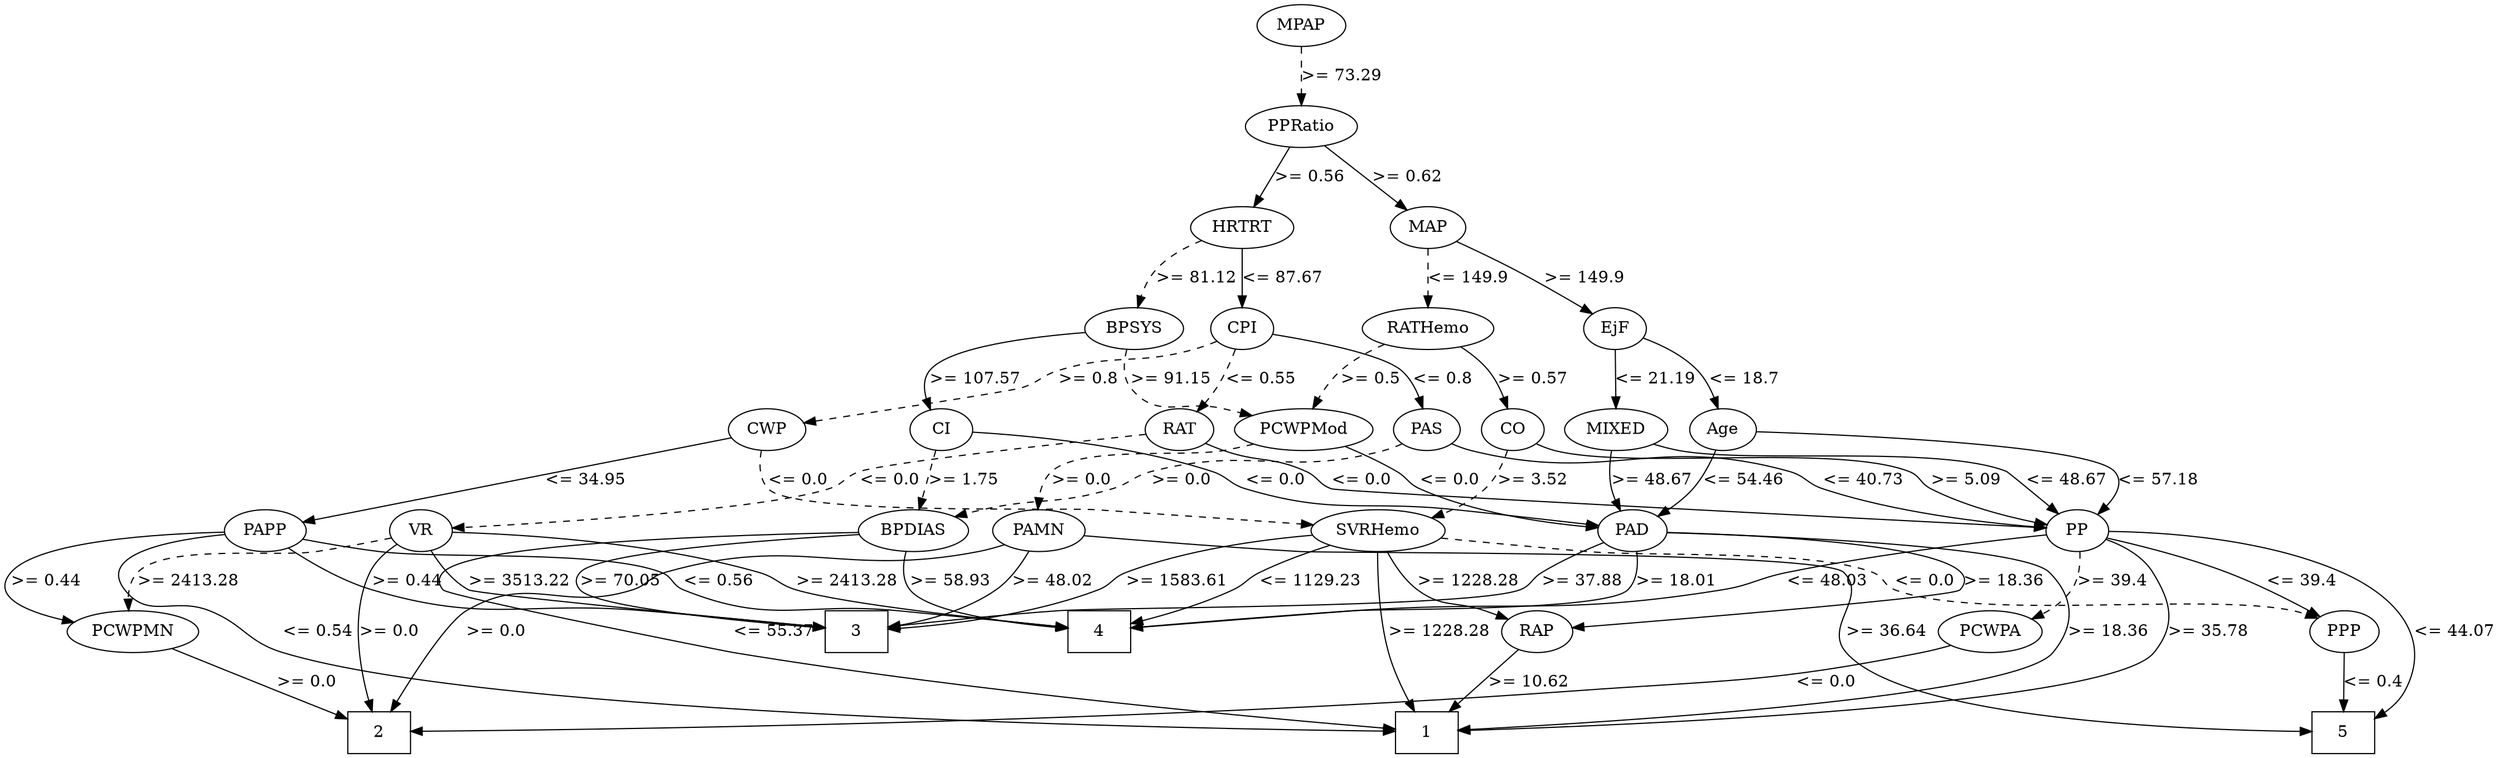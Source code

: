 strict digraph G {
	graph [bb="0,0,1749.3,645"];
	node [label="\N"];
	1	[height=0.5,
		pos="1000.3,18",
		shape=box,
		width=0.75];
	2	[height=0.5,
		pos="263.25,18",
		shape=box,
		width=0.75];
	3	[height=0.5,
		pos="605.25,105",
		shape=box,
		width=0.75];
	4	[height=0.5,
		pos="839.25,105",
		shape=box,
		width=0.75];
	5	[height=0.5,
		pos="1648.3,18",
		shape=box,
		width=0.75];
	RAP	[height=0.5,
		pos="1075.3,105",
		width=0.77778];
	RAP -> 1	[label=">= 10.62",
		lp="1067.3,61.5",
		op=">=",
		param=10.62,
		pos="e,1015.4,36.11 1061.8,88.804 1050.8,76.314 1035,58.367 1022.1,43.8",
		style=solid];
	PAS	[height=0.5,
		pos="988.25,279",
		width=0.75];
	BPDIAS	[height=0.5,
		pos="646.25,192",
		width=1.1735];
	PAS -> BPDIAS	[label=">= 0.0",
		lp="833.25,235.5",
		op=">=",
		param=0.0,
		pos="e,677.62,204.15 967.75,266.97 962.79,264.69 957.43,262.52 952.25,261 892.9,243.58 872.84,262.84 814.25,243 801.62,238.72 800.74,\
232.69 788.25,228 749.66,213.5 737.11,220.54 697.25,210 694.05,209.15 690.76,208.21 687.45,207.22",
		style=dashed];
	PP	[height=0.5,
		pos="1463.3,192",
		width=0.75];
	PAS -> PP	[label="<= 40.73",
		lp="1310.3,235.5",
		op="<=",
		param=40.73,
		pos="e,1436.7,195.29 1008.3,266.95 1013.4,264.61 1018.9,262.42 1024.3,261 1125.5,234.19 1159.4,274.8 1259.3,243 1271.6,239.07 1272.2,\
232.65 1284.3,228 1331.5,209.86 1389.5,200.73 1426.4,196.43",
		style=solid];
	BPDIAS -> 1	[label="<= 55.37",
		lp="543.25,105",
		op="<=",
		param=55.37,
		pos="e,973.07,21.559 603.87,191.36 508.64,191.36 288.67,186.52 323.25,141 336.79,123.18 495.35,91.57 517.25,87 681.67,52.698 881.25,30.73 \
962.81,22.574",
		style=solid];
	BPDIAS -> 3	[label=">= 70.05",
		lp="442.25,148.5",
		op=">=",
		param=70.05,
		pos="e,578.09,106.92 603.74,190.87 544.03,189.67 439.95,183.57 416.25,156 411.91,150.94 411.99,146.13 416.25,141 435.18,118.25 518.62,\
110.22 568.08,107.44",
		style=solid];
	BPDIAS -> 4	[label=">= 58.93",
		lp="669.25,148.5",
		op=">=",
		param=58.93,
		pos="e,812.24,106.71 639.76,173.84 636.95,163.22 635.77,149.93 643.25,141 663.13,117.26 751.18,109.61 802.25,107.15",
		style=solid];
	PP -> 1	[label=">= 35.78",
		lp="1537.3,105",
		op=">=",
		param=35.78,
		pos="e,1027.5,18.959 1477.5,176.51 1496.5,155.39 1525.5,115.6 1505.3,87 1479.7,50.876 1454.5,63.286 1411.3,54 1275.8,24.942 1110.3,19.815 \
1037.6,19.044",
		style=solid];
	PP -> 4	[label="<= 48.03",
		lp="1287.3,148.5",
		op="<=",
		param=48.03,
		pos="e,866.26,111.17 1437,187.11 1398.3,181.24 1323.9,169.37 1261.3,156 1234.8,150.35 1229,145.28 1202.3,141 1087.9,122.66 1057.3,136.45 \
942.25,123 920.28,120.43 895.85,116.45 876.29,112.98",
		style=solid];
	PP -> 5	[label="<= 44.07",
		lp="1723.3,105",
		op="<=",
		param=44.07,
		pos="e,1675.5,35.759 1490.2,190.06 1526.9,187.86 1594,180.5 1645.3,156 1665.7,146.2 1673.6,143.04 1684.3,123 1698.7,95.834 1703.3,81.876 \
1690.3,54 1688.4,50.035 1685.8,46.363 1682.9,43.007",
		style=solid];
	PCWPA	[height=0.5,
		pos="1385.3,105",
		width=1.1555];
	PP -> PCWPA	[label=">= 39.4",
		lp="1465.8,148.5",
		op=">=",
		param=39.4,
		pos="e,1408.8,120.33 1455.5,174.58 1450.2,164.24 1442.4,151.01 1433.3,141 1428.5,135.78 1422.8,130.85 1417.1,126.43",
		style=dashed];
	PPP	[height=0.5,
		pos="1648.3,105",
		width=0.75];
	PP -> PPP	[label="<= 39.4",
		lp="1618.8,148.5",
		op="<=",
		param=39.4,
		pos="e,1630.7,119.08 1488.2,184.79 1510.3,178.82 1543.2,168.82 1570.3,156 1588.4,147.38 1607.5,135.25 1622.2,125.1",
		style=solid];
	PAD	[height=0.5,
		pos="1147.3,192",
		width=0.79437];
	PAD -> 1	[label=">= 18.36",
		lp="1475.3,105",
		op=">=",
		param=18.36,
		pos="e,1027.4,18.761 1175.7,189.52 1244.4,185.67 1415.5,174.32 1433.3,156 1454.6,133.96 1455.7,110.78 1436.3,87 1386.3,25.779 1133.8,\
19.067 1037.6,18.77",
		style=solid];
	PAD -> 3	[label=">= 37.88",
		lp="1108.3,148.5",
		op=">=",
		param=37.88,
		pos="e,632.47,108.48 1125.3,180.41 1112.5,173.89 1096.1,165.08 1082.3,156 1073.3,150.09 1073.3,144.88 1063.3,141 1009.2,120.13 861,127.48 \
803.25,123 747.21,118.65 682.29,112.95 642.51,109.38",
		style=solid];
	PAD -> 4	[label=">= 18.01",
		lp="1172.3,148.5",
		op=">=",
		param=18.01,
		pos="e,866.28,111.01 1149,173.68 1149.1,162.71 1147.1,149.11 1138.3,141 1122.1,126.22 963.95,125.78 942.25,123 920.31,120.19 895.88,116.19 \
876.32,112.78",
		style=solid];
	PAD -> RAP	[label=">= 18.36",
		lp="1403.3,148.5",
		op=">=",
		param=18.36,
		pos="e,1102.9,108.75 1175.9,191.01 1231.1,190.35 1349,185.44 1374.3,156 1378.6,150.94 1378.7,145.98 1374.3,141 1369.9,136.15 1192.4,117.77 \
1113,109.76",
		style=solid];
	PAMN	[height=0.5,
		pos="743.25,192",
		width=1.0139];
	PAMN -> 2	[label=">= 0.0",
		lp="344.25,105",
		op=">=",
		param=0.0,
		pos="e,268.37,36.263 716.38,179.67 710.19,177.46 703.57,175.39 697.25,174 598.85,152.33 567.93,184.39 471.25,156 457.71,152.02 456.65,\
145.46 443.25,141 392.92,124.23 369.27,152.62 325.25,123 298.09,104.72 281.03,70.19 271.83,45.946",
		style=solid];
	PAMN -> 3	[label=">= 48.02",
		lp="742.25,148.5",
		op=">=",
		param=48.02,
		pos="e,632.46,112.3 732.21,174.69 724.16,163.87 712.4,150.05 699.25,141 682.07,129.17 660.38,120.75 642.17,115.13",
		style=solid];
	PAMN -> 5	[label=">= 36.64",
		lp="1308.3,105",
		op=">=",
		param=36.64,
		pos="e,1621.3,19.743 778.28,186.74 811.05,182.89 861.41,177.33 905.25,174 926.49,172.39 1273.5,171.41 1288.3,156 1292.9,151.18 1289.3,\
147.58 1288.3,141 1286.9,132.68 1283.6,131.32 1282.3,123 1279.7,107.21 1272,99.304 1282.3,87 1323.9,36.957 1526.5,23.567 1611.1,\
20.131",
		style=solid];
	CWP	[height=0.5,
		pos="540.25,279",
		width=0.84854];
	SVRHemo	[height=0.5,
		pos="964.25,192",
		width=1.3902];
	CWP -> SVRHemo	[label="<= 0.0",
		lp="560.25,235.5",
		op="<=",
		param=0.0,
		pos="e,916.75,197.93 535.35,260.99 533.35,250.14 533.13,236.57 541.25,228 560.27,207.96 761.72,212.34 789.25,210 828.4,206.68 872.41,\
202.4 906.5,198.97",
		style=dashed];
	PAPP	[height=0.5,
		pos="184.25,192",
		width=0.88889];
	CWP -> PAPP	[label="<= 34.95",
		lp="410.25,235.5",
		op="<=",
		param=34.95,
		pos="e,213.05,199.87 512.32,271.33 449.2,256.26 295.46,219.55 223.11,202.28",
		style=solid];
	SVRHemo -> 1	[label=">= 1228.28",
		lp="1005.8,105",
		op=">=",
		param=1228.28,
		pos="e,991.82,36.157 964.22,173.83 964.52,153.01 966.17,116.98 973.25,87 976.6,72.857 982.35,57.773 987.68,45.414",
		style=solid];
	SVRHemo -> 3	[label=">= 1583.61",
		lp="831.75,148.5",
		op=">=",
		param=1583.61,
		pos="e,632.27,109.12 918.05,184.97 884.38,179.68 838.06,170.52 799.25,156 786.4,151.19 785.12,145.8 772.25,141 729.11,124.92 676.8,115.46 \
642.35,110.51",
		style=solid];
	SVRHemo -> 4	[label="<= 1129.23",
		lp="917.75,148.5",
		op="<=",
		param=1129.23,
		pos="e,852.27,123.44 929.17,179.06 914.84,173.29 898.54,165.53 885.25,156 875.57,149.05 866.36,139.8 858.76,131.14",
		style=solid];
	SVRHemo -> RAP	[label=">= 1228.28",
		lp="1030.8,148.5",
		op=">=",
		param=1228.28,
		pos="e,1052.4,115.65 972.73,173.93 978.69,163.34 987.5,150.06 998.25,141 1002.1,137.77 1023.8,128.01 1043.1,119.62",
		style=solid];
	SVRHemo -> PPP	[label="<= 0.0",
		lp="1351.3,148.5",
		op="<=",
		param=0.0,
		pos="e,1627,116.36 1010.9,185.19 1039.3,181.73 1076.4,177.38 1109.3,174 1154.5,169.35 1271,172.8 1313.3,156 1323.3,152.03 1322.2,144.86 \
1332.3,141 1389.4,119.04 1547.6,136.91 1607.3,123 1610.7,122.21 1614.1,121.16 1617.6,119.97",
		style=dashed];
	PAPP -> 1	[label="<= 0.54",
		lp="221.75,105",
		op="<=",
		param=0.54,
		pos="e,973.24,19.731 153.07,187.42 116.21,181.86 62.247,168.76 82.254,141 97.046,120.48 113.16,133.33 136.25,123 165.69,109.84 168.46,\
96.589 199.25,87 344.87,41.65 825.67,24.171 963.2,20.028",
		style=solid];
	PAPP -> 3	[label=">= 0.44",
		lp="300.75,148.5",
		op=">=",
		param=0.44,
		pos="e,578.03,108.97 203.81,177.71 222.18,165.95 250.86,149.39 278.25,141 350.9,118.75 372.71,131.09 448.25,123 489.16,118.62 536.04,\
113.53 567.85,110.08",
		style=solid];
	PAPP -> 4	[label="<= 0.56",
		lp="509.75,148.5",
		op="<=",
		param=0.56,
		pos="e,812.12,108.28 213.33,184.12 228.94,180.64 248.56,176.61 266.25,174 355.42,160.83 384.5,189.31 468.25,156 478.25,152.02 477.28,\
145.03 487.25,141 501.7,135.17 714.57,116.58 802.09,109.13",
		style=solid];
	PCWPMN	[height=0.5,
		pos="77.254,105",
		width=1.3902];
	PAPP -> PCWPMN	[label=">= 0.44",
		lp="26.754,148.5",
		op=">=",
		param=0.44,
		pos="e,38.974,116.72 152.45,189.52 105.88,186.61 22.681,178.35 4.254,156 -7.8624,141.3 8.889,129.11 29.384,120.45",
		style=solid];
	PCWPMod	[height=0.5,
		pos="891.25,279",
		width=1.4444];
	PCWPMod -> PAD	[label="<= 0.0",
		lp="1015.3,235.5",
		op="<=",
		param=0.0,
		pos="e,1119,195.8 927.47,265.86 943.24,259.92 961.65,252.09 977.25,243 986.55,237.59 986.56,232.66 996.25,228 1032.3,210.67 1077.4,201.66 \
1108.9,197.16",
		style=solid];
	PCWPMod -> PAMN	[label=">= 0.0",
		lp="769.25,235.5",
		op=">=",
		param=0.0,
		pos="e,741.09,210.36 852.61,266.91 845.21,264.88 837.5,262.82 830.25,261 794.91,252.11 774.94,269.81 750.25,243 744.66,236.93 742.23,\
228.55 741.4,220.39",
		style=dashed];
	PCWPA -> 2	[label="<= 0.0",
		lp="1252.3,61.5",
		op="<=",
		param=0.0,
		pos="e,290.32,19.16 1353.2,93.347 1345.4,91.02 1337.1,88.736 1329.3,87 1227.6,64.474 1201,63.529 1097.3,54 790.43,25.811 417.99,20.303 \
300.56,19.246",
		style=solid];
	PCWPMN -> 2	[label=">= 0.0",
		lp="201.25,61.5",
		op=">=",
		param=0.0,
		pos="e,236.17,31.379 107.14,90.343 139.71,75.458 191.84,51.636 226.79,35.662",
		style=solid];
	CO	[height=0.5,
		pos="1060.3,279",
		width=0.75];
	CO -> PP	[label=">= 5.09",
		lp="1381.8,235.5",
		op=">=",
		param=5.09,
		pos="e,1437.9,198.92 1080.9,266.94 1086.1,264.6 1091.8,262.41 1097.3,261 1202.1,233.96 1239.3,282.27 1340.3,243 1350.3,239.1 1349.8,233.12 \
1359.3,228 1381,216.22 1407.4,207.39 1428.2,201.55",
		style=solid];
	CO -> SVRHemo	[label=">= 3.52",
		lp="1070.8,235.5",
		op=">=",
		param=3.52,
		pos="e,1001,204.32 1056.1,260.96 1052.7,250.38 1047.1,237.11 1038.3,228 1030.4,219.97 1020.4,213.56 1010.3,208.55",
		style=dashed];
	CI	[height=0.5,
		pos="662.25,279",
		width=0.75];
	CI -> BPDIAS	[label=">= 1.75",
		lp="677.75,235.5",
		op=">=",
		param=1.75,
		pos="e,649.49,210.18 659.02,260.8 656.83,249.16 653.89,233.55 651.38,220.24",
		style=dashed];
	CI -> PAD	[label="<= 0.0",
		lp="896.25,235.5",
		op="<=",
		param=0.0,
		pos="e,1119.7,196.89 687.96,273.32 739.41,263.96 850.33,243.73 852.25,243 864.38,238.42 865,232.22 877.25,228 939.07,206.72 958.42,218.44 \
1023.3,210 1052.3,206.22 1085.1,201.71 1109.7,198.28",
		style=solid];
	PPP -> 5	[label="<= 0.4",
		lp="1667.3,61.5",
		op="<=",
		param=0.4,
		pos="e,1648.3,36.175 1648.3,86.799 1648.3,75.163 1648.3,59.548 1648.3,46.237",
		style=solid];
	MIXED	[height=0.5,
		pos="1146.3,279",
		width=1.125];
	MIXED -> PP	[label="<= 48.67",
		lp="1452.3,235.5",
		op="<=",
		param=48.67,
		pos="e,1448.7,207.17 1175.8,266.63 1182.4,264.45 1189.5,262.41 1196.3,261 1288.8,241.64 1321.6,280.8 1408.3,243 1412.3,241.24 1427.6,\
227.19 1441.1,214.43",
		style=solid];
	MIXED -> PAD	[label=">= 48.67",
		lp="1164.3,235.5",
		op=">=",
		param=48.67,
		pos="e,1142,209.92 1141.1,260.92 1138.8,251.27 1136.9,238.99 1138.3,228 1138.6,225.29 1139.1,222.49 1139.7,219.71",
		style=solid];
	BPSYS	[height=0.5,
		pos="783.25,366",
		width=1.0471];
	BPSYS -> PCWPMod	[label=">= 91.15",
		lp="810.25,322.5",
		op=">=",
		param=91.15,
		pos="e,853.13,291.34 778.93,347.65 777.38,337.22 777.43,324.21 784.25,315 786.22,312.35 815.9,302.75 843.5,294.28",
		style=dashed];
	BPSYS -> CI	[label=">= 107.57",
		lp="675.25,322.5",
		op=">=",
		param=107.57,
		pos="e,650.55,295.29 747.01,360.75 710.71,355.67 658.53,345.8 646.25,330 640.51,322.6 641.96,313.08 645.75,304.33",
		style=solid];
	HRTRT	[height=0.5,
		pos="866.25,453",
		width=1.1013];
	HRTRT -> BPSYS	[label=">= 81.12",
		lp="836.25,409.5",
		op=">=",
		param=81.12,
		pos="e,789.85,384.14 839.96,439.32 829.81,433.53 818.65,425.95 810.25,417 803.85,410.18 798.48,401.54 794.27,393.38",
		style=dashed];
	CPI	[height=0.5,
		pos="866.25,366",
		width=0.75];
	HRTRT -> CPI	[label="<= 87.67",
		lp="892.25,409.5",
		op="<=",
		param=87.67,
		pos="e,866.25,384.18 866.25,434.8 866.25,423.16 866.25,407.55 866.25,394.24",
		style=solid];
	CPI -> PAS	[label="<= 0.8",
		lp="997.25,322.5",
		op="<=",
		param=0.8,
		pos="e,985.52,297.36 892.76,362.31 915.73,358.65 948.46,350.07 969.25,330 975.62,323.86 979.88,315.36 982.72,307.12",
		style=solid];
	CPI -> CWP	[label=">= 0.8",
		lp="755.25,322.5",
		op=">=",
		param=0.8,
		pos="e,568.86,285.74 845.68,354.2 840.72,351.9 835.38,349.67 830.25,348 789.81,334.81 776.71,343.13 736.25,330 721.31,325.15 719.14,320.01 \
704.25,315 692.48,311.04 623.49,296.8 578.82,287.75",
		style=dashed];
	RAT	[height=0.5,
		pos="793.25,279",
		width=0.76389];
	CPI -> RAT	[label="<= 0.55",
		lp="871.75,322.5",
		op="<=",
		param=0.55,
		pos="e,813.19,291.89 859.75,348.09 855.28,337.82 848.62,324.84 840.25,315 834.88,308.68 828.15,302.84 821.49,297.8",
		style=dashed];
	RATHemo	[height=0.5,
		pos="1002.3,366",
		width=1.375];
	RATHemo -> PCWPMod	[label=">= 0.5",
		lp="950.25,322.5",
		op=">=",
		param=0.5,
		pos="e,901.94,296.89 969.39,352.43 956.73,346.7 942.61,339.13 931.25,330 922.55,323 914.51,313.79 907.96,305.19",
		style=dashed];
	RATHemo -> CO	[label=">= 0.57",
		lp="1064.8,322.5",
		op=">=",
		param=0.57,
		pos="e,1052.6,296.32 1017.9,348.91 1023.1,343.18 1028.7,336.52 1033.3,330 1038.6,322.33 1043.7,313.48 1048,305.37",
		style=solid];
	MAP	[height=0.5,
		pos="1002.3,453",
		width=0.84854];
	MAP -> RATHemo	[label="<= 149.9",
		lp="1028.3,409.5",
		op="<=",
		param=149.9,
		pos="e,1002.3,384.18 1002.3,434.8 1002.3,423.16 1002.3,407.55 1002.3,394.24",
		style=dashed];
	EjF	[height=0.5,
		pos="1146.3,366",
		width=0.75];
	MAP -> EjF	[label=">= 149.9",
		lp="1108.3,409.5",
		op=">=",
		param=149.9,
		pos="e,1126.7,378.56 1023.2,439.64 1048.1,424.91 1089.9,400.24 1117.8,383.79",
		style=solid];
	EjF -> MIXED	[label="<= 21.19",
		lp="1172.3,322.5",
		op="<=",
		param=21.19,
		pos="e,1146.3,297.18 1146.3,347.8 1146.3,336.16 1146.3,320.55 1146.3,307.24",
		style=solid];
	Age	[height=0.5,
		pos="1232.3,279",
		width=0.75];
	EjF -> Age	[label="<= 18.7",
		lp="1235.8,322.5",
		op="<=",
		param=18.7,
		pos="e,1224.8,296.65 1167.6,354.77 1178.8,348.67 1192.3,340.14 1202.3,330 1209.2,322.97 1215.2,314.05 1219.9,305.7",
		style=solid];
	MPAP	[height=0.5,
		pos="913.25,627",
		width=0.97491];
	PPRatio	[height=0.5,
		pos="913.25,540",
		width=1.1013];
	MPAP -> PPRatio	[label=">= 73.29",
		lp="939.25,583.5",
		op=">=",
		param=73.29,
		pos="e,913.25,558.18 913.25,608.8 913.25,597.16 913.25,581.55 913.25,568.24",
		style=dashed];
	PPRatio -> HRTRT	[label=">= 0.56",
		lp="914.75,496.5",
		op=">=",
		param=0.56,
		pos="e,875.52,470.76 903.97,522.21 897.27,510.1 888.11,493.53 880.5,479.76",
		style=solid];
	PPRatio -> MAP	[label=">= 0.62",
		lp="984.75,496.5",
		op=">=",
		param=0.62,
		pos="e,986.93,468.64 929.58,523.41 943.64,509.98 964.07,490.47 979.69,475.55",
		style=solid];
	RAT -> PP	[label="<= 0.0",
		lp="954.25,235.5",
		op="<=",
		param=0.0,
		pos="e,1436.3,194.68 814.45,267.29 819.54,264.99 825.02,262.73 830.25,261 866.91,248.86 880.09,258.96 915.25,243 925.37,238.41 924.84,\
231.86 935.25,228 941.02,225.86 1307.1,202.78 1426.2,195.32",
		style=solid];
	VR	[height=0.5,
		pos="302.25,192",
		width=0.75];
	RAT -> VR	[label="<= 0.0",
		lp="631.25,235.5",
		op="<=",
		param=0.0,
		pos="e,329.14,193.73 766.99,273.28 720.4,264.84 626.81,247.64 612.25,243 596.91,238.1 594.75,232.39 579.25,228 495.53,204.27 393,196.61 \
339.22,194.15",
		style=dashed];
	VR -> 2	[label=">= 0.0",
		lp="268.25,105",
		op=">=",
		param=0.0,
		pos="e,257.78,36.055 281.58,180.2 272.67,174.34 263.17,166.2 258.25,156 241.31,120.87 248.11,74.577 255.19,45.808",
		style=solid];
	VR -> 3	[label=">= 3513.22",
		lp="376.75,148.5",
		op=">=",
		param=3513.22,
		pos="e,578.11,109.11 311.43,174.7 318.77,163.29 330.15,148.76 344.25,141 353.95,135.67 498.2,118.39 567.98,110.28",
		style=solid];
	VR -> 4	[label=">= 2413.28",
		lp="601.75,148.5",
		op=">=",
		param=2413.28,
		pos="e,811.89,106.87 329.09,189.42 373.15,186.28 463.18,177.61 536.25,156 551.7,151.43 553.76,145.42 569.25,141 650.05,117.96 748.82,\
110.04 801.65,107.35",
		style=solid];
	VR -> PCWPMN	[label=">= 2413.28",
		lp="129.75,148.5",
		op=">=",
		param=2413.28,
		pos="e,79.613,123 277.04,184.91 262.05,181.43 242.63,177.14 225.25,174 196.99,168.9 119.86,173.72 97.254,156 89.957,150.28 85.312,141.48 \
82.359,132.86",
		style=dashed];
	Age -> PP	[label="<= 57.18",
		lp="1512.3,235.5",
		op="<=",
		param=57.18,
		pos="e,1476.8,207.96 1259.3,278.48 1318.1,278.87 1454.4,276.11 1483.3,243 1489.8,235.49 1487.4,225.57 1482.4,216.55",
		style=solid];
	Age -> PAD	[label="<= 54.46",
		lp="1229.3,235.5",
		op="<=",
		param=54.46,
		pos="e,1165.1,206.25 1220.5,262.47 1212.4,252.25 1201.2,238.82 1190.3,228 1184.9,222.71 1178.8,217.37 1172.9,212.52",
		style=solid];
}
